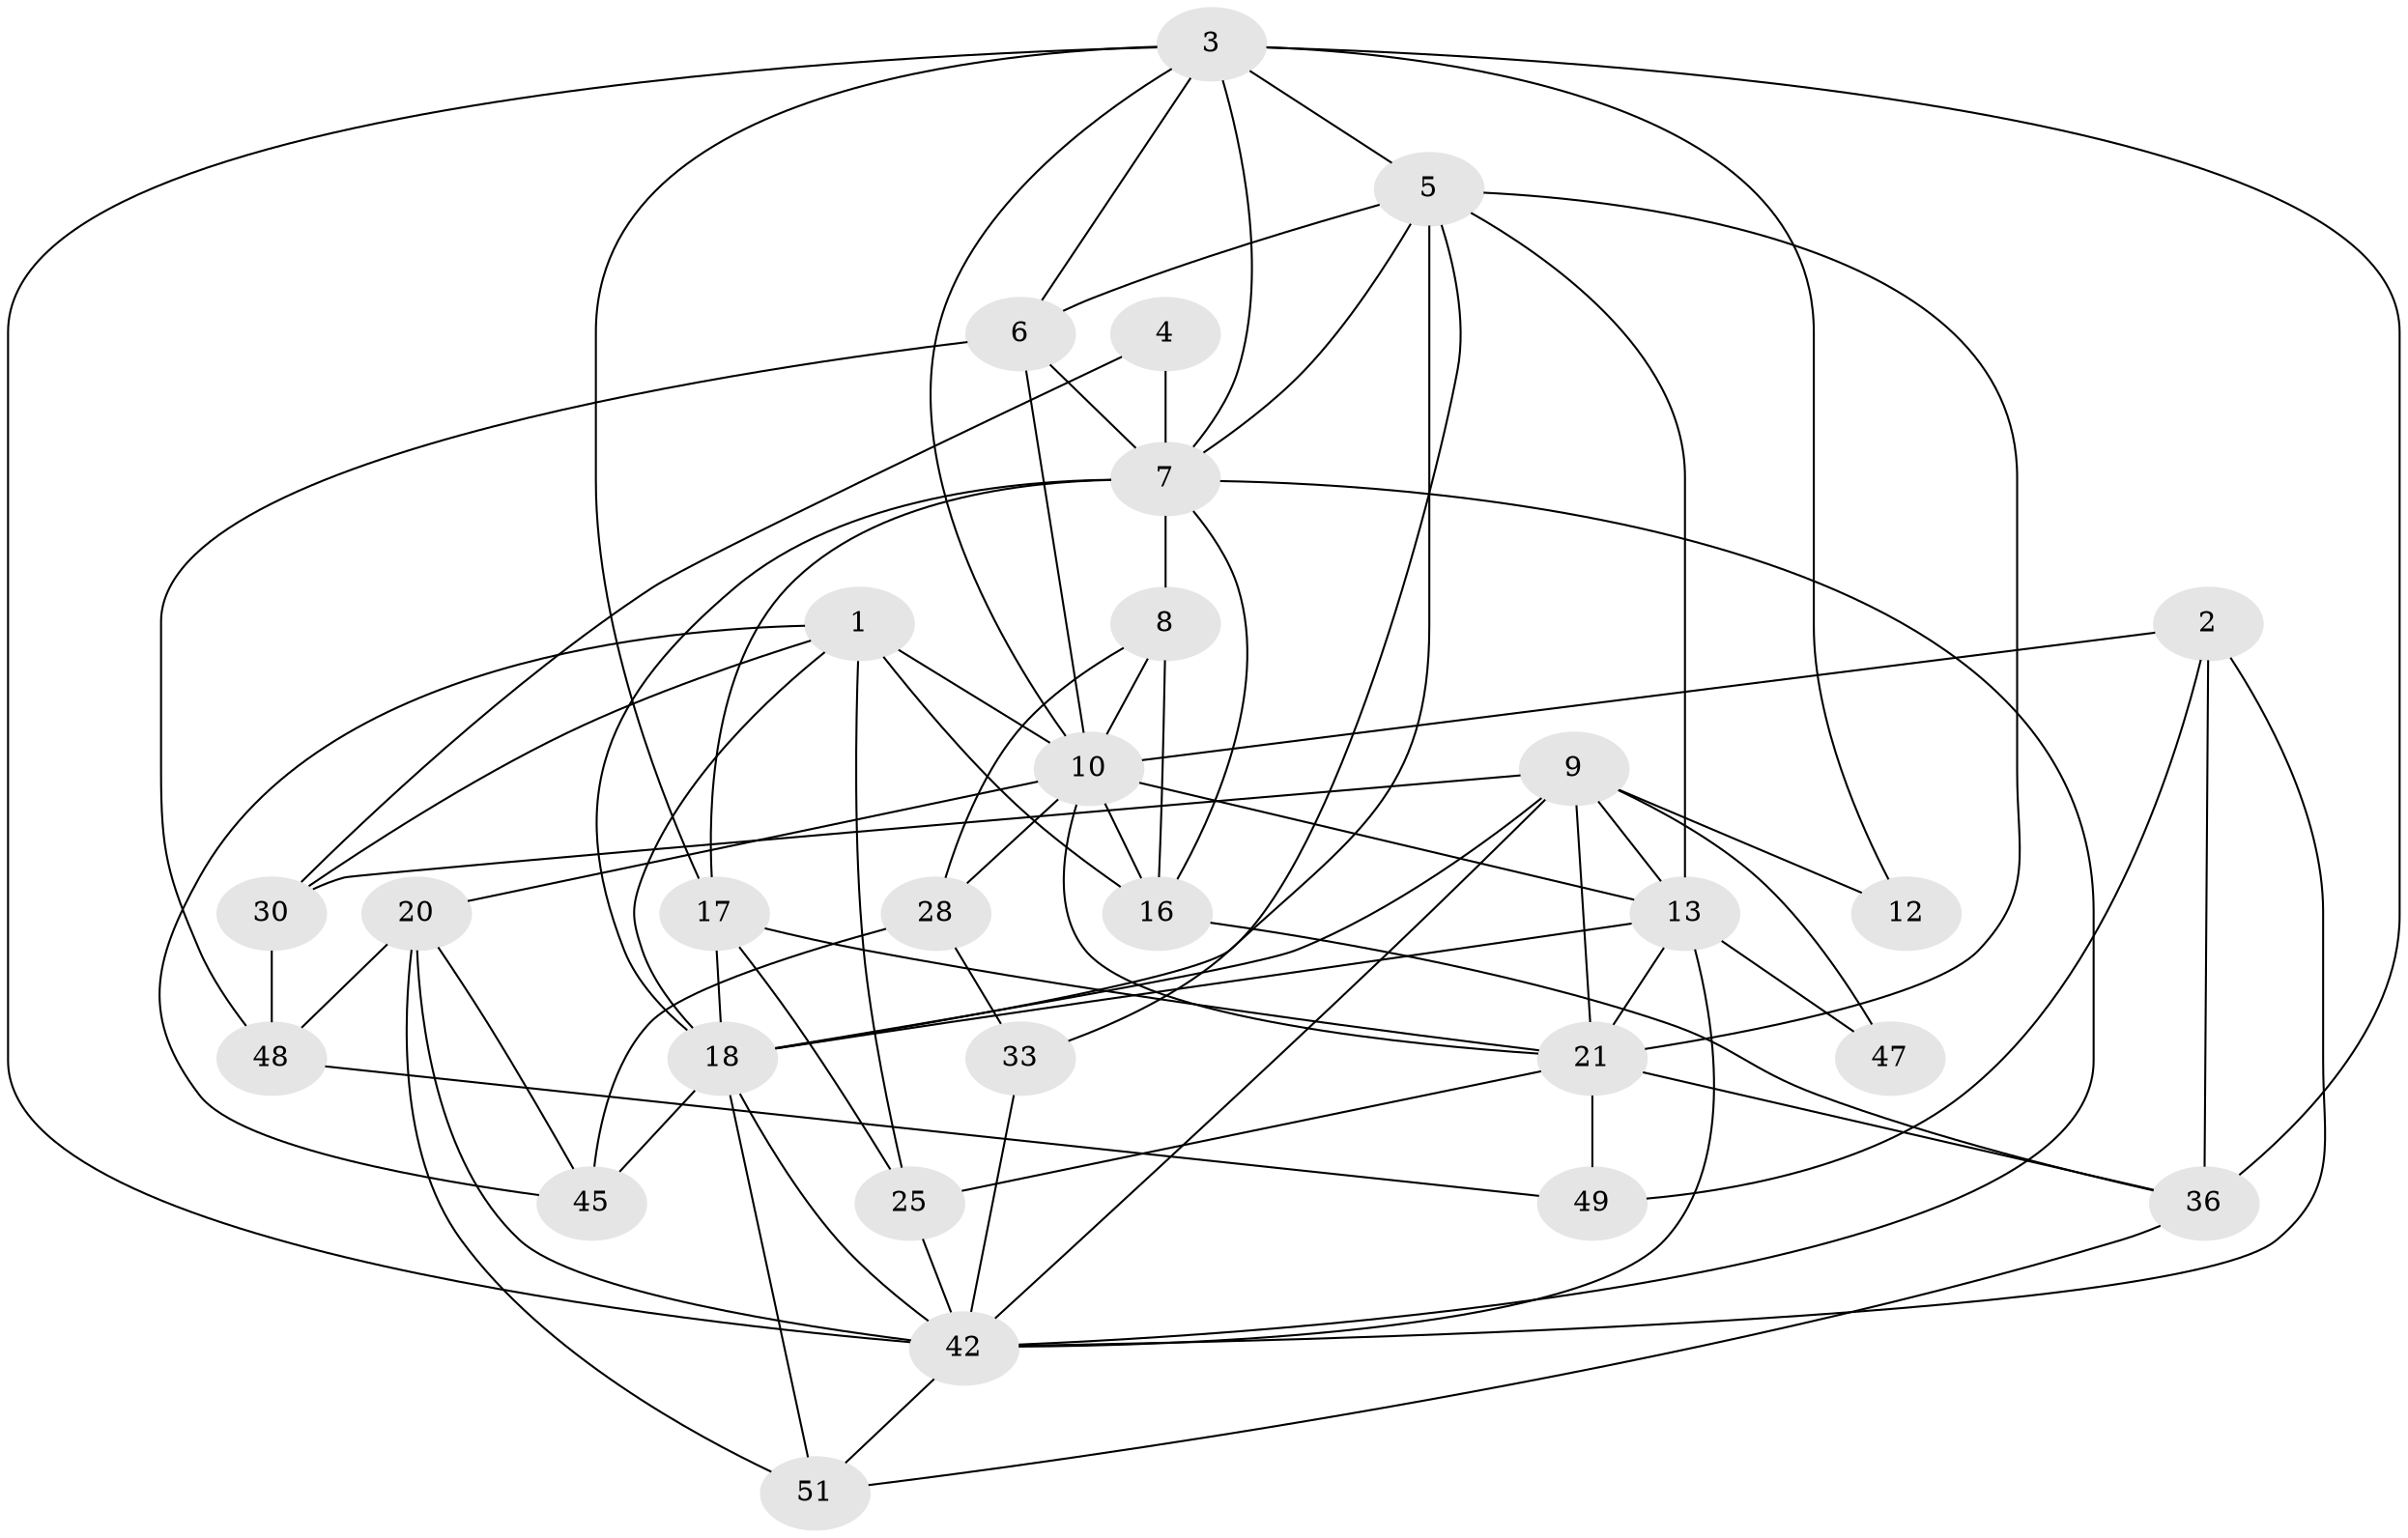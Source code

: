 // original degree distribution, {3: 0.2857142857142857, 4: 0.25, 5: 0.25, 2: 0.10714285714285714, 7: 0.03571428571428571, 6: 0.07142857142857142}
// Generated by graph-tools (version 1.1) at 2025/14/03/09/25 04:14:49]
// undirected, 28 vertices, 75 edges
graph export_dot {
graph [start="1"]
  node [color=gray90,style=filled];
  1 [super="+52+39"];
  2;
  3 [super="+23+38"];
  4;
  5 [super="+15+40"];
  6 [super="+41"];
  7 [super="+50+43"];
  8 [super="+14"];
  9 [super="+11+54"];
  10 [super="+29"];
  12;
  13 [super="+44+22"];
  16 [super="+19"];
  17 [super="+27"];
  18 [super="+24+35"];
  20;
  21 [super="+26+32"];
  25;
  28 [super="+31"];
  30;
  33;
  36 [super="+37"];
  42 [super="+46+53"];
  45 [super="+55"];
  47;
  48;
  49;
  51;
  1 -- 18 [weight=2];
  1 -- 25;
  1 -- 10;
  1 -- 45;
  1 -- 16;
  1 -- 30;
  2 -- 49;
  2 -- 42;
  2 -- 36;
  2 -- 10;
  3 -- 42;
  3 -- 6;
  3 -- 36;
  3 -- 12;
  3 -- 7;
  3 -- 10;
  3 -- 5;
  3 -- 17;
  4 -- 30;
  4 -- 7;
  5 -- 33;
  5 -- 6;
  5 -- 7;
  5 -- 21;
  5 -- 13;
  5 -- 18;
  6 -- 10 [weight=2];
  6 -- 48;
  6 -- 7;
  7 -- 8;
  7 -- 42;
  7 -- 17;
  7 -- 18;
  7 -- 16;
  8 -- 16 [weight=2];
  8 -- 28;
  8 -- 10;
  9 -- 13 [weight=2];
  9 -- 18 [weight=2];
  9 -- 12;
  9 -- 30;
  9 -- 47;
  9 -- 42;
  9 -- 21;
  10 -- 13;
  10 -- 16;
  10 -- 20;
  10 -- 21;
  10 -- 28;
  13 -- 21 [weight=3];
  13 -- 47;
  13 -- 18;
  13 -- 42;
  16 -- 36;
  17 -- 18;
  17 -- 21;
  17 -- 25;
  18 -- 42;
  18 -- 45;
  18 -- 51;
  20 -- 42;
  20 -- 45;
  20 -- 48;
  20 -- 51;
  21 -- 49;
  21 -- 25;
  21 -- 36;
  25 -- 42;
  28 -- 33;
  28 -- 45;
  30 -- 48;
  33 -- 42;
  36 -- 51;
  42 -- 51;
  48 -- 49;
}
